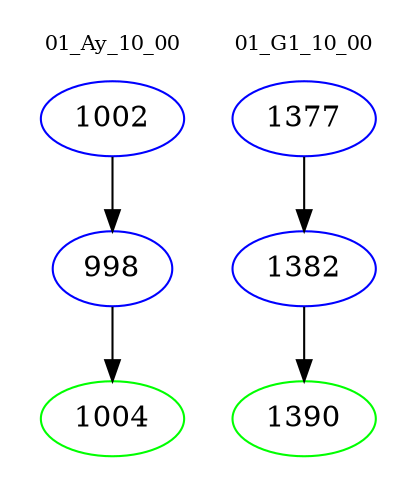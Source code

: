 digraph{
subgraph cluster_0 {
color = white
label = "01_Ay_10_00";
fontsize=10;
T0_1002 [label="1002", color="blue"]
T0_1002 -> T0_998 [color="black"]
T0_998 [label="998", color="blue"]
T0_998 -> T0_1004 [color="black"]
T0_1004 [label="1004", color="green"]
}
subgraph cluster_1 {
color = white
label = "01_G1_10_00";
fontsize=10;
T1_1377 [label="1377", color="blue"]
T1_1377 -> T1_1382 [color="black"]
T1_1382 [label="1382", color="blue"]
T1_1382 -> T1_1390 [color="black"]
T1_1390 [label="1390", color="green"]
}
}

